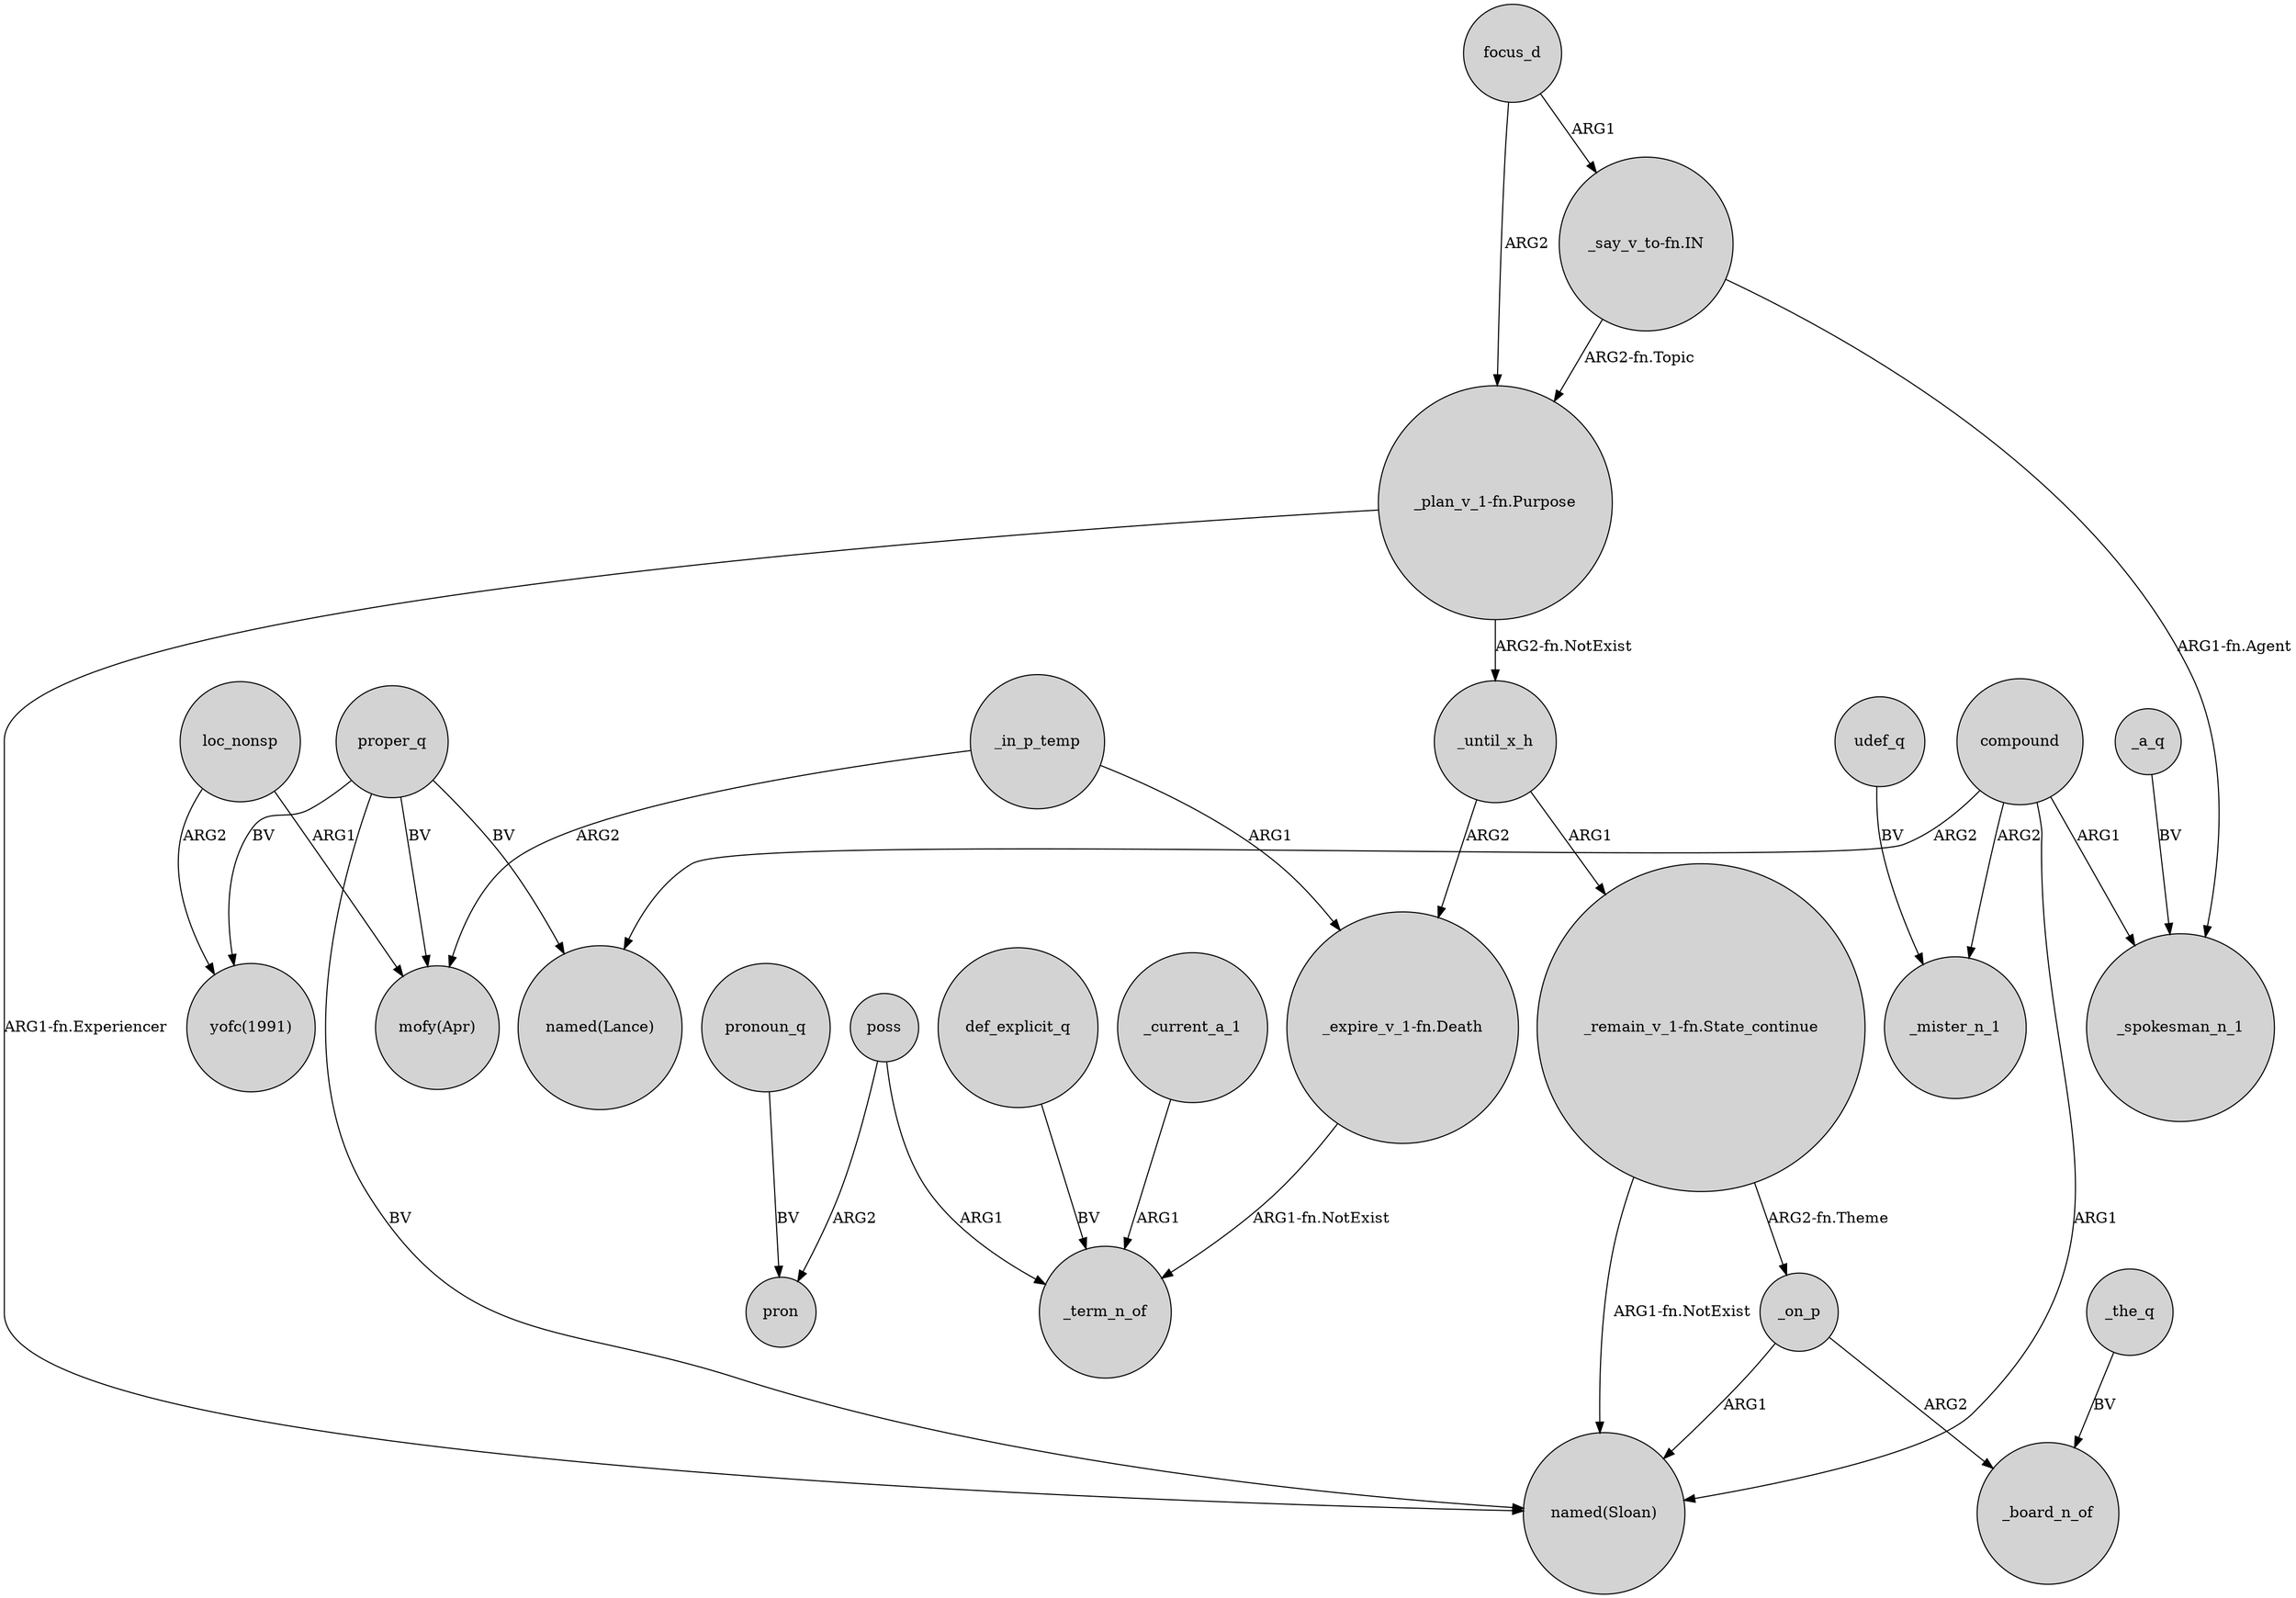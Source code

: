 digraph {
	node [shape=circle style=filled]
	"_remain_v_1-fn.State_continue" -> _on_p [label="ARG2-fn.Theme"]
	_until_x_h -> "_remain_v_1-fn.State_continue" [label=ARG1]
	_in_p_temp -> "_expire_v_1-fn.Death" [label=ARG1]
	compound -> "named(Sloan)" [label=ARG1]
	proper_q -> "named(Lance)" [label=BV]
	poss -> pron [label=ARG2]
	loc_nonsp -> "yofc(1991)" [label=ARG2]
	proper_q -> "yofc(1991)" [label=BV]
	compound -> _mister_n_1 [label=ARG2]
	udef_q -> _mister_n_1 [label=BV]
	"_remain_v_1-fn.State_continue" -> "named(Sloan)" [label="ARG1-fn.NotExist"]
	_until_x_h -> "_expire_v_1-fn.Death" [label=ARG2]
	"_plan_v_1-fn.Purpose" -> "named(Sloan)" [label="ARG1-fn.Experiencer"]
	proper_q -> "mofy(Apr)" [label=BV]
	poss -> _term_n_of [label=ARG1]
	"_say_v_to-fn.IN" -> "_plan_v_1-fn.Purpose" [label="ARG2-fn.Topic"]
	compound -> "named(Lance)" [label=ARG2]
	"_say_v_to-fn.IN" -> _spokesman_n_1 [label="ARG1-fn.Agent"]
	pronoun_q -> pron [label=BV]
	"_expire_v_1-fn.Death" -> _term_n_of [label="ARG1-fn.NotExist"]
	compound -> _spokesman_n_1 [label=ARG1]
	_the_q -> _board_n_of [label=BV]
	_in_p_temp -> "mofy(Apr)" [label=ARG2]
	proper_q -> "named(Sloan)" [label=BV]
	loc_nonsp -> "mofy(Apr)" [label=ARG1]
	_on_p -> _board_n_of [label=ARG2]
	_on_p -> "named(Sloan)" [label=ARG1]
	focus_d -> "_plan_v_1-fn.Purpose" [label=ARG2]
	"_plan_v_1-fn.Purpose" -> _until_x_h [label="ARG2-fn.NotExist"]
	_a_q -> _spokesman_n_1 [label=BV]
	def_explicit_q -> _term_n_of [label=BV]
	_current_a_1 -> _term_n_of [label=ARG1]
	focus_d -> "_say_v_to-fn.IN" [label=ARG1]
}
